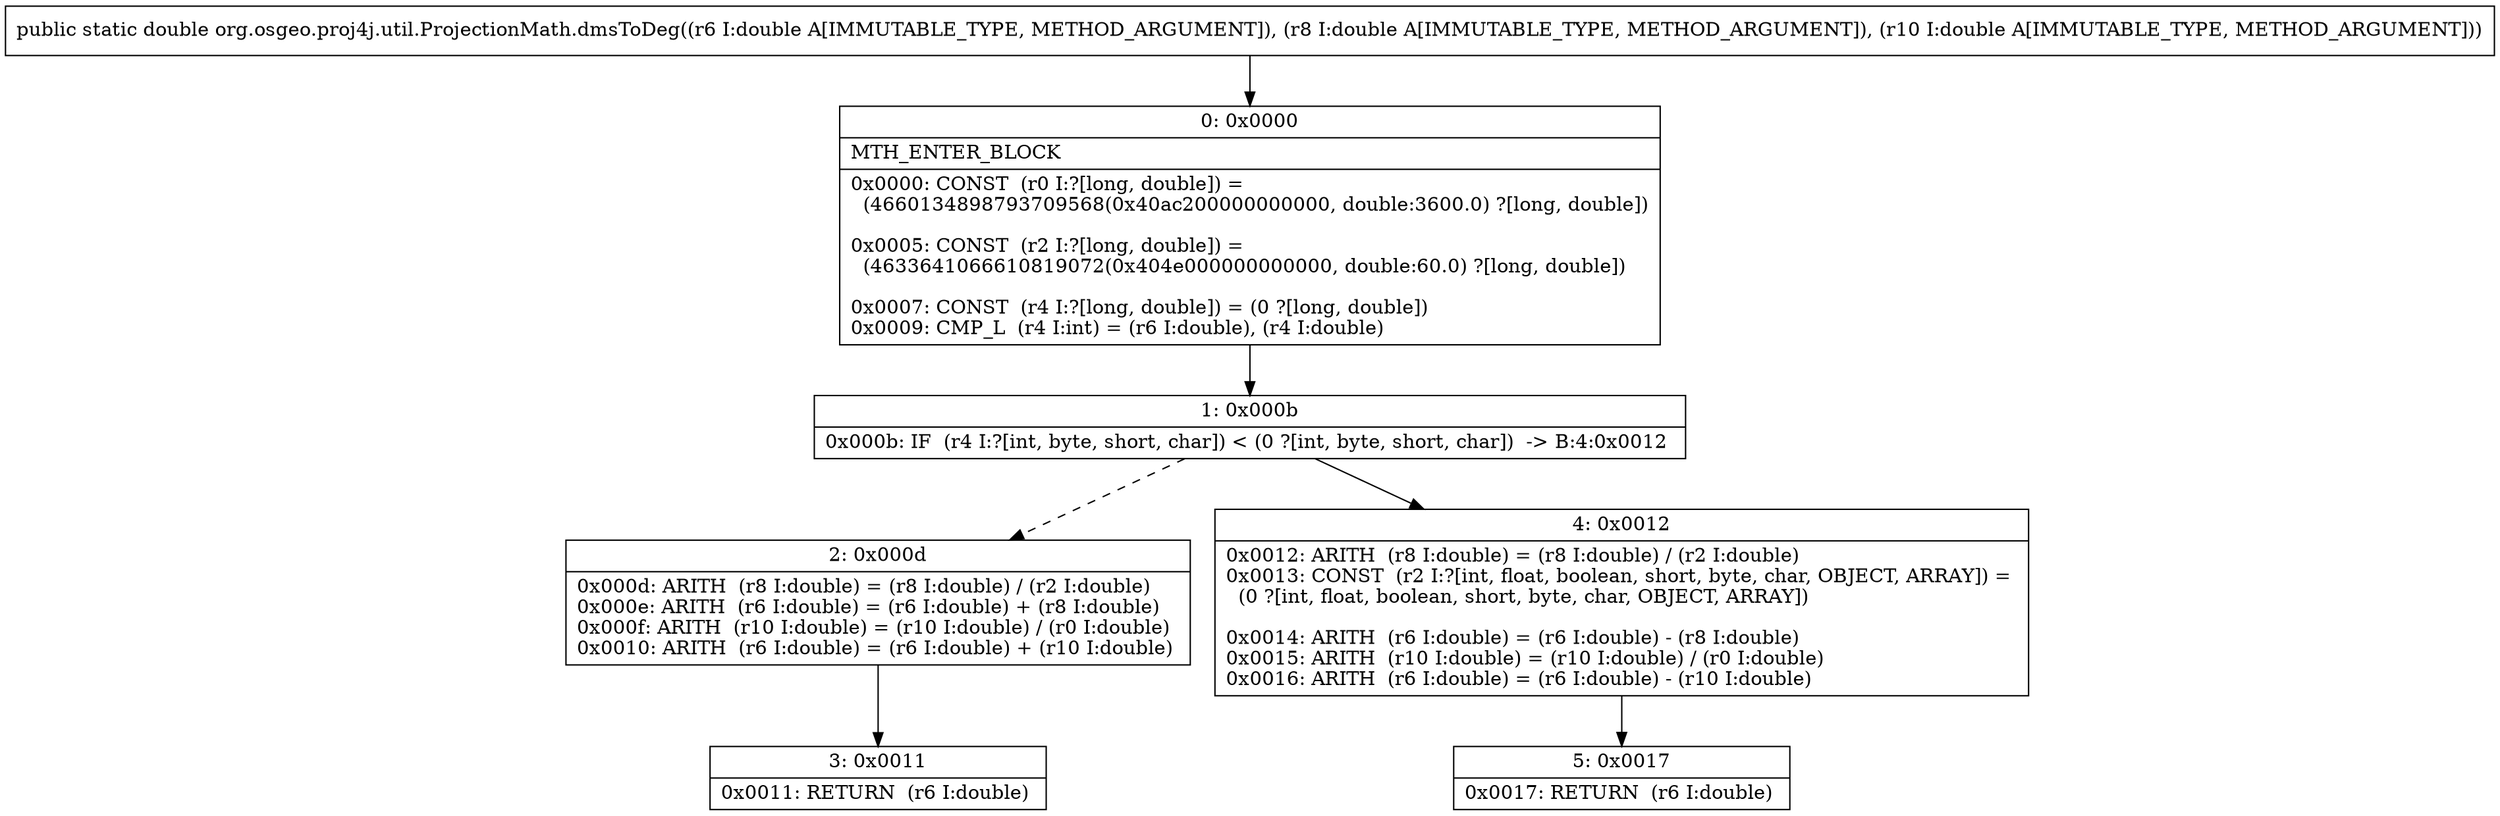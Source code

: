 digraph "CFG fororg.osgeo.proj4j.util.ProjectionMath.dmsToDeg(DDD)D" {
Node_0 [shape=record,label="{0\:\ 0x0000|MTH_ENTER_BLOCK\l|0x0000: CONST  (r0 I:?[long, double]) = \l  (4660134898793709568(0x40ac200000000000, double:3600.0) ?[long, double])\l \l0x0005: CONST  (r2 I:?[long, double]) = \l  (4633641066610819072(0x404e000000000000, double:60.0) ?[long, double])\l \l0x0007: CONST  (r4 I:?[long, double]) = (0 ?[long, double]) \l0x0009: CMP_L  (r4 I:int) = (r6 I:double), (r4 I:double) \l}"];
Node_1 [shape=record,label="{1\:\ 0x000b|0x000b: IF  (r4 I:?[int, byte, short, char]) \< (0 ?[int, byte, short, char])  \-\> B:4:0x0012 \l}"];
Node_2 [shape=record,label="{2\:\ 0x000d|0x000d: ARITH  (r8 I:double) = (r8 I:double) \/ (r2 I:double) \l0x000e: ARITH  (r6 I:double) = (r6 I:double) + (r8 I:double) \l0x000f: ARITH  (r10 I:double) = (r10 I:double) \/ (r0 I:double) \l0x0010: ARITH  (r6 I:double) = (r6 I:double) + (r10 I:double) \l}"];
Node_3 [shape=record,label="{3\:\ 0x0011|0x0011: RETURN  (r6 I:double) \l}"];
Node_4 [shape=record,label="{4\:\ 0x0012|0x0012: ARITH  (r8 I:double) = (r8 I:double) \/ (r2 I:double) \l0x0013: CONST  (r2 I:?[int, float, boolean, short, byte, char, OBJECT, ARRAY]) = \l  (0 ?[int, float, boolean, short, byte, char, OBJECT, ARRAY])\l \l0x0014: ARITH  (r6 I:double) = (r6 I:double) \- (r8 I:double) \l0x0015: ARITH  (r10 I:double) = (r10 I:double) \/ (r0 I:double) \l0x0016: ARITH  (r6 I:double) = (r6 I:double) \- (r10 I:double) \l}"];
Node_5 [shape=record,label="{5\:\ 0x0017|0x0017: RETURN  (r6 I:double) \l}"];
MethodNode[shape=record,label="{public static double org.osgeo.proj4j.util.ProjectionMath.dmsToDeg((r6 I:double A[IMMUTABLE_TYPE, METHOD_ARGUMENT]), (r8 I:double A[IMMUTABLE_TYPE, METHOD_ARGUMENT]), (r10 I:double A[IMMUTABLE_TYPE, METHOD_ARGUMENT])) }"];
MethodNode -> Node_0;
Node_0 -> Node_1;
Node_1 -> Node_2[style=dashed];
Node_1 -> Node_4;
Node_2 -> Node_3;
Node_4 -> Node_5;
}

